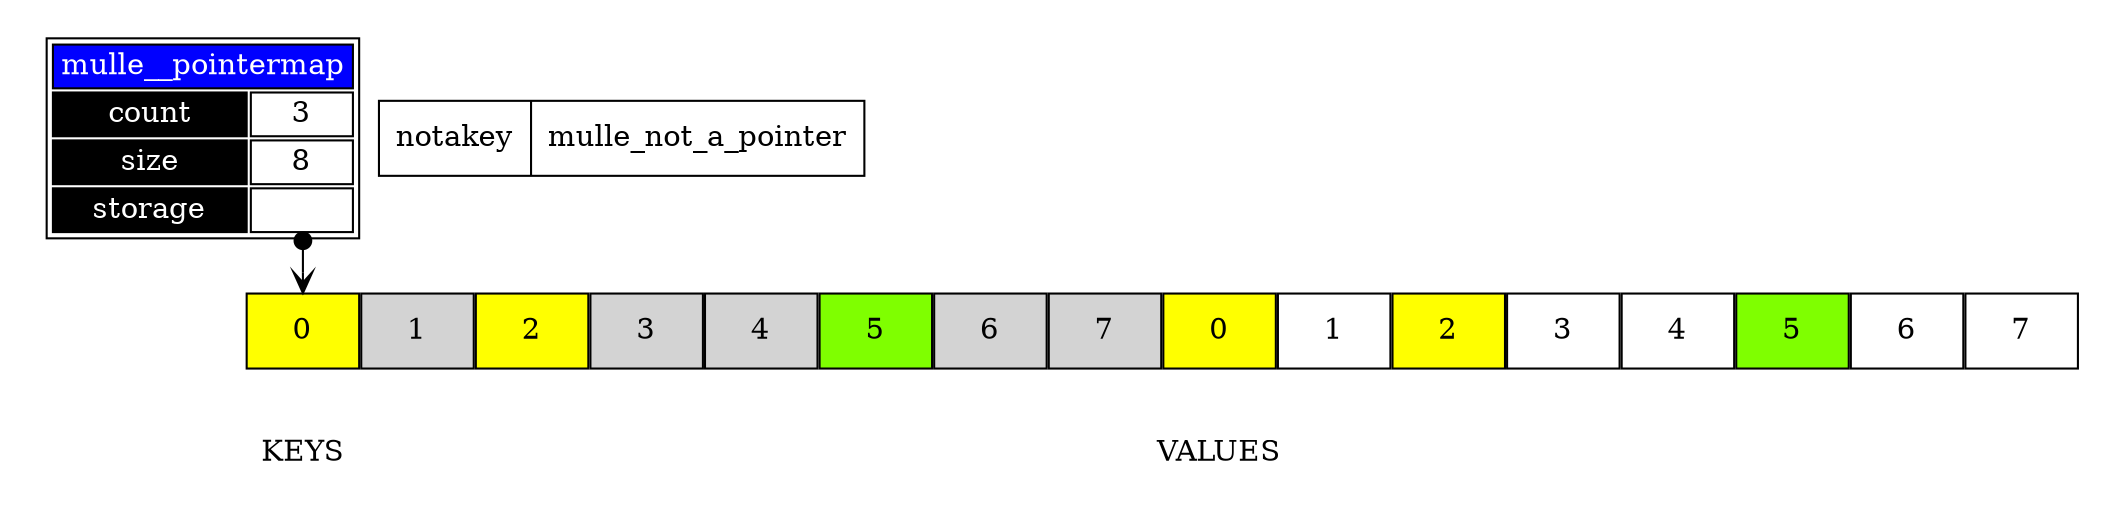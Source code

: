 digraph {

   graph [ pad="0.2", ranksep="0.3", nodesep="0.0"];

   subgraph allocator {
      rank = same;
      rankdir=LR;

      "mulle__pointermap" [ label=<<TABLE BORDER="1">
         <TR BORDER="0"><TD BGCOLOR="blue" COLSPAN="2"><FONT COLOR="white">mulle__pointermap</FONT></TD></TR>
         <TR BORDER="0"><TD BGCOLOR="black"><FONT COLOR="white">count</FONT></TD><TD>3</TD></TR>
         <TR BORDER="0"><TD BGCOLOR="black"><FONT COLOR="white">size</FONT></TD><TD>8</TD></TR>
         <TR BORDER="0"><TD BGCOLOR="black"><FONT COLOR="white">storage</FONT></TD><TD PORT="pointers"></TD></TR>
         </TABLE>>, shape="none" ];


      "global" [ label="notakey | mulle_not_a_pointer", fillcolor="lightgray", shape="record" ]
   }

   subgraph array {
      node [shape=record, style="filled", fontcolor=black, fontsize=14, fixedsize=true];
      rank = same;
      rankdir=LR;

      k_a [ label="0", fillcolor="yellow"];
      k_b [ label="1", fillcolor="lightgray"];
      k_c [ label="2", fillcolor="yellow"];
      k_d [ label="3", fillcolor="lightgray"];
      k_e [ label="4", fillcolor="lightgray"];
      k_f [ label="5", fillcolor="chartreuse"];
      k_g [ label="6", fillcolor="lightgray"];
      k_h [ label="7", fillcolor="lightgray"];
      v_a [ label="0", fillcolor="yellow"];
      v_b [ label="1", fillcolor="white"];
      v_c [ label="2", fillcolor="yellow"];
      v_d [ label="3", fillcolor="white"];
      v_e [ label="4", fillcolor="white"];
      v_f [ label="5", fillcolor="chartreuse"];
      v_g [ label="6", fillcolor="white"];
      v_h [ label="7", fillcolor="white"];
   }


   "KEYS" [ shape="none" ]
   "k_a" -> "KEYS"   [ style ="invis" ]
   "VALUES" [ shape="none" ]
   "v_a" -> "VALUES" [ style ="invis" ]

   // center doesn't work :(
   "mulle__pointermap":"pointers":"c"  -> "k_a" [ arrowtail="dot", arrowhead="vee", dir="both" ]

}
